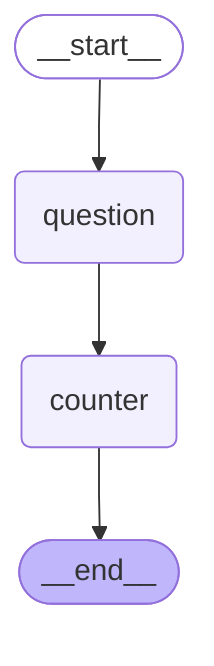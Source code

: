 ---
config:
  flowchart:
    curve: linear
---
graph TD;
	__start__([<p>__start__</p>]):::first
	question(question)
	counter(counter)
	__end__([<p>__end__</p>]):::last
	__start__ --> question;
	question --> counter;
	counter --> __end__;
	classDef default fill:#f2f0ff,line-height:1.2
	classDef first fill-opacity:0
	classDef last fill:#bfb6fc